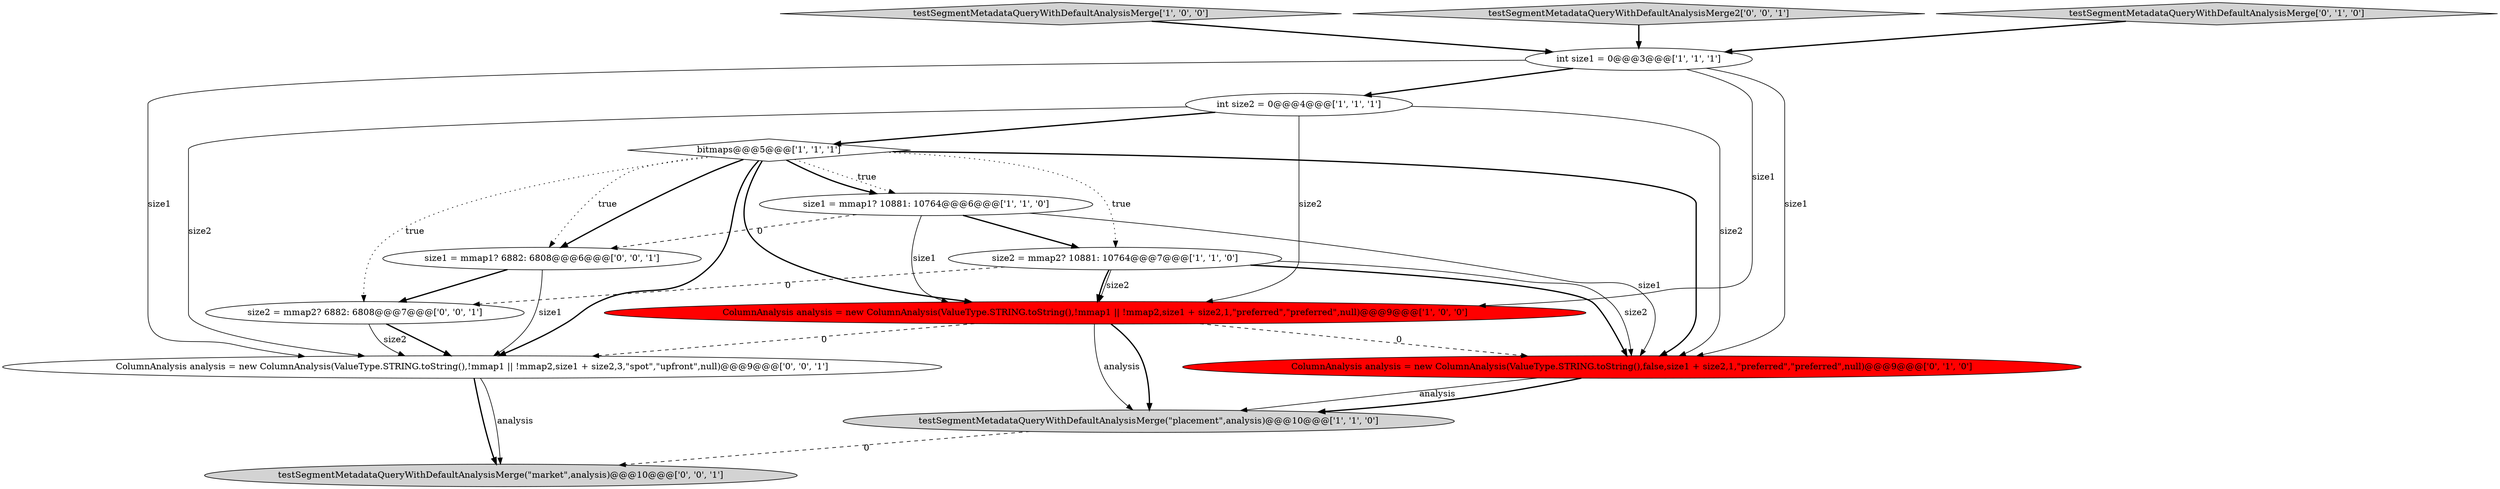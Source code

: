 digraph {
1 [style = filled, label = "int size1 = 0@@@3@@@['1', '1', '1']", fillcolor = white, shape = ellipse image = "AAA0AAABBB1BBB"];
14 [style = filled, label = "size2 = mmap2? 6882: 6808@@@7@@@['0', '0', '1']", fillcolor = white, shape = ellipse image = "AAA0AAABBB3BBB"];
0 [style = filled, label = "bitmaps@@@5@@@['1', '1', '1']", fillcolor = white, shape = diamond image = "AAA0AAABBB1BBB"];
13 [style = filled, label = "ColumnAnalysis analysis = new ColumnAnalysis(ValueType.STRING.toString(),!mmap1 || !mmap2,size1 + size2,3,\"spot\",\"upfront\",null)@@@9@@@['0', '0', '1']", fillcolor = white, shape = ellipse image = "AAA0AAABBB3BBB"];
2 [style = filled, label = "testSegmentMetadataQueryWithDefaultAnalysisMerge['1', '0', '0']", fillcolor = lightgray, shape = diamond image = "AAA0AAABBB1BBB"];
9 [style = filled, label = "ColumnAnalysis analysis = new ColumnAnalysis(ValueType.STRING.toString(),false,size1 + size2,1,\"preferred\",\"preferred\",null)@@@9@@@['0', '1', '0']", fillcolor = red, shape = ellipse image = "AAA1AAABBB2BBB"];
5 [style = filled, label = "size1 = mmap1? 10881: 10764@@@6@@@['1', '1', '0']", fillcolor = white, shape = ellipse image = "AAA0AAABBB1BBB"];
11 [style = filled, label = "testSegmentMetadataQueryWithDefaultAnalysisMerge2['0', '0', '1']", fillcolor = lightgray, shape = diamond image = "AAA0AAABBB3BBB"];
6 [style = filled, label = "testSegmentMetadataQueryWithDefaultAnalysisMerge(\"placement\",analysis)@@@10@@@['1', '1', '0']", fillcolor = lightgray, shape = ellipse image = "AAA0AAABBB1BBB"];
12 [style = filled, label = "size1 = mmap1? 6882: 6808@@@6@@@['0', '0', '1']", fillcolor = white, shape = ellipse image = "AAA0AAABBB3BBB"];
7 [style = filled, label = "ColumnAnalysis analysis = new ColumnAnalysis(ValueType.STRING.toString(),!mmap1 || !mmap2,size1 + size2,1,\"preferred\",\"preferred\",null)@@@9@@@['1', '0', '0']", fillcolor = red, shape = ellipse image = "AAA1AAABBB1BBB"];
4 [style = filled, label = "size2 = mmap2? 10881: 10764@@@7@@@['1', '1', '0']", fillcolor = white, shape = ellipse image = "AAA0AAABBB1BBB"];
3 [style = filled, label = "int size2 = 0@@@4@@@['1', '1', '1']", fillcolor = white, shape = ellipse image = "AAA0AAABBB1BBB"];
10 [style = filled, label = "testSegmentMetadataQueryWithDefaultAnalysisMerge(\"market\",analysis)@@@10@@@['0', '0', '1']", fillcolor = lightgray, shape = ellipse image = "AAA0AAABBB3BBB"];
8 [style = filled, label = "testSegmentMetadataQueryWithDefaultAnalysisMerge['0', '1', '0']", fillcolor = lightgray, shape = diamond image = "AAA0AAABBB2BBB"];
9->6 [style = solid, label="analysis"];
4->9 [style = bold, label=""];
13->10 [style = bold, label=""];
0->12 [style = dotted, label="true"];
0->9 [style = bold, label=""];
5->12 [style = dashed, label="0"];
0->5 [style = dotted, label="true"];
0->13 [style = bold, label=""];
11->1 [style = bold, label=""];
2->1 [style = bold, label=""];
13->10 [style = solid, label="analysis"];
0->12 [style = bold, label=""];
0->4 [style = dotted, label="true"];
1->3 [style = bold, label=""];
5->7 [style = solid, label="size1"];
3->7 [style = solid, label="size2"];
4->7 [style = bold, label=""];
3->0 [style = bold, label=""];
5->9 [style = solid, label="size1"];
9->6 [style = bold, label=""];
6->10 [style = dashed, label="0"];
1->7 [style = solid, label="size1"];
0->7 [style = bold, label=""];
4->9 [style = solid, label="size2"];
8->1 [style = bold, label=""];
12->13 [style = solid, label="size1"];
1->13 [style = solid, label="size1"];
7->9 [style = dashed, label="0"];
7->6 [style = solid, label="analysis"];
5->4 [style = bold, label=""];
7->6 [style = bold, label=""];
12->14 [style = bold, label=""];
7->13 [style = dashed, label="0"];
0->14 [style = dotted, label="true"];
4->14 [style = dashed, label="0"];
1->9 [style = solid, label="size1"];
14->13 [style = bold, label=""];
4->7 [style = solid, label="size2"];
14->13 [style = solid, label="size2"];
3->13 [style = solid, label="size2"];
3->9 [style = solid, label="size2"];
0->5 [style = bold, label=""];
}
